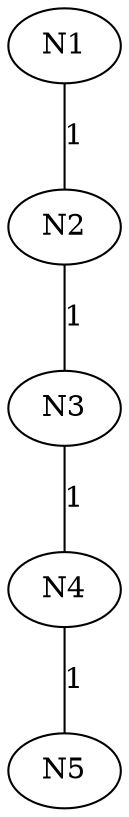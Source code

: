 graph G {

   n1 [label="N1"];

   n2 [label="N2"];

   n3 [label="N3"];

   n4 [label="N4"];
   
   n5 [label="N5"];

   n1 -- n2 [label="1"];

   n2 -- n3 [label="1"];

   n3 -- n4 [label="1"];

   n4 -- n5 [label="1"];

}
